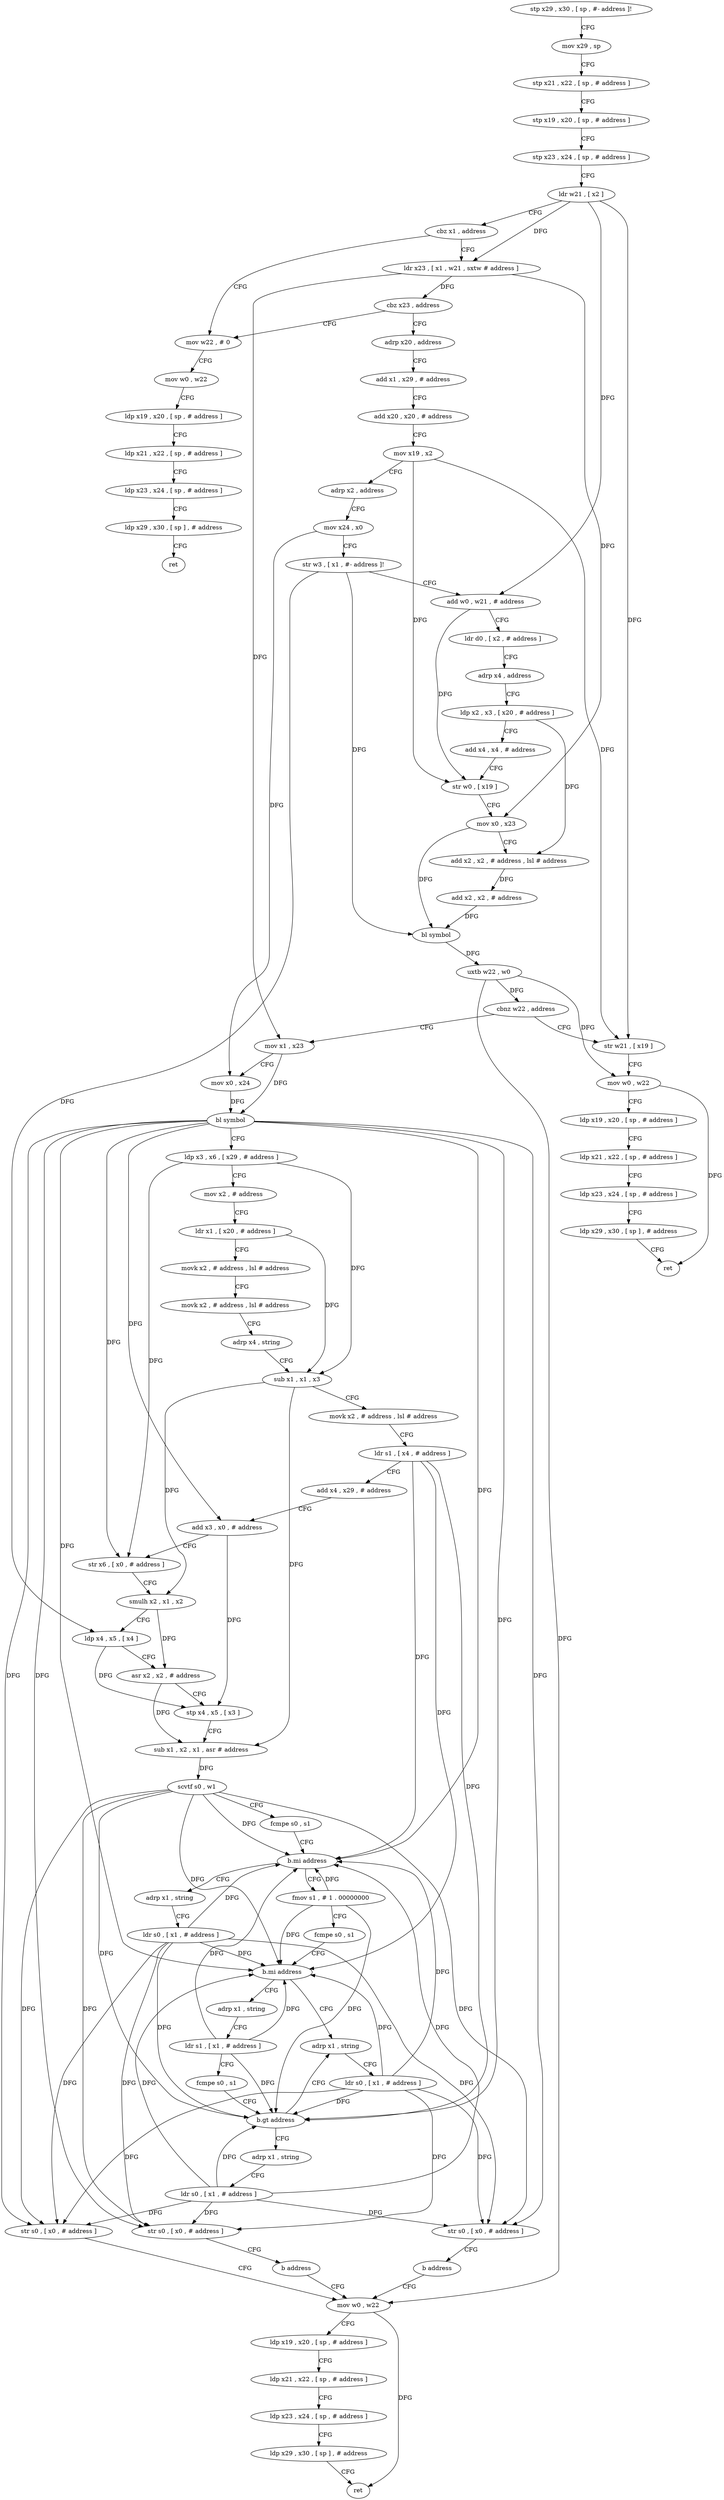digraph "func" {
"4258480" [label = "stp x29 , x30 , [ sp , #- address ]!" ]
"4258484" [label = "mov x29 , sp" ]
"4258488" [label = "stp x21 , x22 , [ sp , # address ]" ]
"4258492" [label = "stp x19 , x20 , [ sp , # address ]" ]
"4258496" [label = "stp x23 , x24 , [ sp , # address ]" ]
"4258500" [label = "ldr w21 , [ x2 ]" ]
"4258504" [label = "cbz x1 , address" ]
"4258624" [label = "mov w22 , # 0" ]
"4258508" [label = "ldr x23 , [ x1 , w21 , sxtw # address ]" ]
"4258628" [label = "mov w0 , w22" ]
"4258632" [label = "ldp x19 , x20 , [ sp , # address ]" ]
"4258636" [label = "ldp x21 , x22 , [ sp , # address ]" ]
"4258640" [label = "ldp x23 , x24 , [ sp , # address ]" ]
"4258644" [label = "ldp x29 , x30 , [ sp ] , # address" ]
"4258648" [label = "ret" ]
"4258512" [label = "cbz x23 , address" ]
"4258516" [label = "adrp x20 , address" ]
"4258520" [label = "add x1 , x29 , # address" ]
"4258524" [label = "add x20 , x20 , # address" ]
"4258528" [label = "mov x19 , x2" ]
"4258532" [label = "adrp x2 , address" ]
"4258536" [label = "mov x24 , x0" ]
"4258540" [label = "str w3 , [ x1 , #- address ]!" ]
"4258544" [label = "add w0 , w21 , # address" ]
"4258548" [label = "ldr d0 , [ x2 , # address ]" ]
"4258552" [label = "adrp x4 , address" ]
"4258556" [label = "ldp x2 , x3 , [ x20 , # address ]" ]
"4258560" [label = "add x4 , x4 , # address" ]
"4258564" [label = "str w0 , [ x19 ]" ]
"4258568" [label = "mov x0 , x23" ]
"4258572" [label = "add x2 , x2 , # address , lsl # address" ]
"4258576" [label = "add x2 , x2 , # address" ]
"4258580" [label = "bl symbol" ]
"4258584" [label = "uxtb w22 , w0" ]
"4258588" [label = "cbnz w22 , address" ]
"4258656" [label = "mov x1 , x23" ]
"4258592" [label = "str w21 , [ x19 ]" ]
"4258660" [label = "mov x0 , x24" ]
"4258664" [label = "bl symbol" ]
"4258668" [label = "ldp x3 , x6 , [ x29 , # address ]" ]
"4258672" [label = "mov x2 , # address" ]
"4258676" [label = "ldr x1 , [ x20 , # address ]" ]
"4258680" [label = "movk x2 , # address , lsl # address" ]
"4258684" [label = "movk x2 , # address , lsl # address" ]
"4258688" [label = "adrp x4 , string" ]
"4258692" [label = "sub x1 , x1 , x3" ]
"4258696" [label = "movk x2 , # address , lsl # address" ]
"4258700" [label = "ldr s1 , [ x4 , # address ]" ]
"4258704" [label = "add x4 , x29 , # address" ]
"4258708" [label = "add x3 , x0 , # address" ]
"4258712" [label = "str x6 , [ x0 , # address ]" ]
"4258716" [label = "smulh x2 , x1 , x2" ]
"4258720" [label = "ldp x4 , x5 , [ x4 ]" ]
"4258724" [label = "asr x2 , x2 , # address" ]
"4258728" [label = "stp x4 , x5 , [ x3 ]" ]
"4258732" [label = "sub x1 , x2 , x1 , asr # address" ]
"4258736" [label = "scvtf s0 , w1" ]
"4258740" [label = "fcmpe s0 , s1" ]
"4258744" [label = "b.mi address" ]
"4258832" [label = "adrp x1 , string" ]
"4258748" [label = "fmov s1 , # 1 . 00000000" ]
"4258596" [label = "mov w0 , w22" ]
"4258600" [label = "ldp x19 , x20 , [ sp , # address ]" ]
"4258604" [label = "ldp x21 , x22 , [ sp , # address ]" ]
"4258608" [label = "ldp x23 , x24 , [ sp , # address ]" ]
"4258612" [label = "ldp x29 , x30 , [ sp ] , # address" ]
"4258616" [label = "ret" ]
"4258836" [label = "ldr s0 , [ x1 , # address ]" ]
"4258840" [label = "str s0 , [ x0 , # address ]" ]
"4258844" [label = "b address" ]
"4258788" [label = "mov w0 , w22" ]
"4258752" [label = "fcmpe s0 , s1" ]
"4258756" [label = "b.mi address" ]
"4258816" [label = "adrp x1 , string" ]
"4258760" [label = "adrp x1 , string" ]
"4258792" [label = "ldp x19 , x20 , [ sp , # address ]" ]
"4258796" [label = "ldp x21 , x22 , [ sp , # address ]" ]
"4258800" [label = "ldp x23 , x24 , [ sp , # address ]" ]
"4258804" [label = "ldp x29 , x30 , [ sp ] , # address" ]
"4258808" [label = "ret" ]
"4258820" [label = "ldr s0 , [ x1 , # address ]" ]
"4258824" [label = "str s0 , [ x0 , # address ]" ]
"4258828" [label = "b address" ]
"4258764" [label = "ldr s1 , [ x1 , # address ]" ]
"4258768" [label = "fcmpe s0 , s1" ]
"4258772" [label = "b.gt address" ]
"4258776" [label = "adrp x1 , string" ]
"4258780" [label = "ldr s0 , [ x1 , # address ]" ]
"4258784" [label = "str s0 , [ x0 , # address ]" ]
"4258480" -> "4258484" [ label = "CFG" ]
"4258484" -> "4258488" [ label = "CFG" ]
"4258488" -> "4258492" [ label = "CFG" ]
"4258492" -> "4258496" [ label = "CFG" ]
"4258496" -> "4258500" [ label = "CFG" ]
"4258500" -> "4258504" [ label = "CFG" ]
"4258500" -> "4258508" [ label = "DFG" ]
"4258500" -> "4258544" [ label = "DFG" ]
"4258500" -> "4258592" [ label = "DFG" ]
"4258504" -> "4258624" [ label = "CFG" ]
"4258504" -> "4258508" [ label = "CFG" ]
"4258624" -> "4258628" [ label = "CFG" ]
"4258508" -> "4258512" [ label = "DFG" ]
"4258508" -> "4258568" [ label = "DFG" ]
"4258508" -> "4258656" [ label = "DFG" ]
"4258628" -> "4258632" [ label = "CFG" ]
"4258632" -> "4258636" [ label = "CFG" ]
"4258636" -> "4258640" [ label = "CFG" ]
"4258640" -> "4258644" [ label = "CFG" ]
"4258644" -> "4258648" [ label = "CFG" ]
"4258512" -> "4258624" [ label = "CFG" ]
"4258512" -> "4258516" [ label = "CFG" ]
"4258516" -> "4258520" [ label = "CFG" ]
"4258520" -> "4258524" [ label = "CFG" ]
"4258524" -> "4258528" [ label = "CFG" ]
"4258528" -> "4258532" [ label = "CFG" ]
"4258528" -> "4258564" [ label = "DFG" ]
"4258528" -> "4258592" [ label = "DFG" ]
"4258532" -> "4258536" [ label = "CFG" ]
"4258536" -> "4258540" [ label = "CFG" ]
"4258536" -> "4258660" [ label = "DFG" ]
"4258540" -> "4258544" [ label = "CFG" ]
"4258540" -> "4258580" [ label = "DFG" ]
"4258540" -> "4258720" [ label = "DFG" ]
"4258544" -> "4258548" [ label = "CFG" ]
"4258544" -> "4258564" [ label = "DFG" ]
"4258548" -> "4258552" [ label = "CFG" ]
"4258552" -> "4258556" [ label = "CFG" ]
"4258556" -> "4258560" [ label = "CFG" ]
"4258556" -> "4258572" [ label = "DFG" ]
"4258560" -> "4258564" [ label = "CFG" ]
"4258564" -> "4258568" [ label = "CFG" ]
"4258568" -> "4258572" [ label = "CFG" ]
"4258568" -> "4258580" [ label = "DFG" ]
"4258572" -> "4258576" [ label = "DFG" ]
"4258576" -> "4258580" [ label = "DFG" ]
"4258580" -> "4258584" [ label = "DFG" ]
"4258584" -> "4258588" [ label = "DFG" ]
"4258584" -> "4258596" [ label = "DFG" ]
"4258584" -> "4258788" [ label = "DFG" ]
"4258588" -> "4258656" [ label = "CFG" ]
"4258588" -> "4258592" [ label = "CFG" ]
"4258656" -> "4258660" [ label = "CFG" ]
"4258656" -> "4258664" [ label = "DFG" ]
"4258592" -> "4258596" [ label = "CFG" ]
"4258660" -> "4258664" [ label = "DFG" ]
"4258664" -> "4258668" [ label = "CFG" ]
"4258664" -> "4258708" [ label = "DFG" ]
"4258664" -> "4258712" [ label = "DFG" ]
"4258664" -> "4258840" [ label = "DFG" ]
"4258664" -> "4258824" [ label = "DFG" ]
"4258664" -> "4258784" [ label = "DFG" ]
"4258664" -> "4258744" [ label = "DFG" ]
"4258664" -> "4258756" [ label = "DFG" ]
"4258664" -> "4258772" [ label = "DFG" ]
"4258668" -> "4258672" [ label = "CFG" ]
"4258668" -> "4258692" [ label = "DFG" ]
"4258668" -> "4258712" [ label = "DFG" ]
"4258672" -> "4258676" [ label = "CFG" ]
"4258676" -> "4258680" [ label = "CFG" ]
"4258676" -> "4258692" [ label = "DFG" ]
"4258680" -> "4258684" [ label = "CFG" ]
"4258684" -> "4258688" [ label = "CFG" ]
"4258688" -> "4258692" [ label = "CFG" ]
"4258692" -> "4258696" [ label = "CFG" ]
"4258692" -> "4258716" [ label = "DFG" ]
"4258692" -> "4258732" [ label = "DFG" ]
"4258696" -> "4258700" [ label = "CFG" ]
"4258700" -> "4258704" [ label = "CFG" ]
"4258700" -> "4258744" [ label = "DFG" ]
"4258700" -> "4258756" [ label = "DFG" ]
"4258700" -> "4258772" [ label = "DFG" ]
"4258704" -> "4258708" [ label = "CFG" ]
"4258708" -> "4258712" [ label = "CFG" ]
"4258708" -> "4258728" [ label = "DFG" ]
"4258712" -> "4258716" [ label = "CFG" ]
"4258716" -> "4258720" [ label = "CFG" ]
"4258716" -> "4258724" [ label = "DFG" ]
"4258720" -> "4258724" [ label = "CFG" ]
"4258720" -> "4258728" [ label = "DFG" ]
"4258724" -> "4258728" [ label = "CFG" ]
"4258724" -> "4258732" [ label = "DFG" ]
"4258728" -> "4258732" [ label = "CFG" ]
"4258732" -> "4258736" [ label = "DFG" ]
"4258736" -> "4258740" [ label = "CFG" ]
"4258736" -> "4258744" [ label = "DFG" ]
"4258736" -> "4258840" [ label = "DFG" ]
"4258736" -> "4258756" [ label = "DFG" ]
"4258736" -> "4258824" [ label = "DFG" ]
"4258736" -> "4258772" [ label = "DFG" ]
"4258736" -> "4258784" [ label = "DFG" ]
"4258740" -> "4258744" [ label = "CFG" ]
"4258744" -> "4258832" [ label = "CFG" ]
"4258744" -> "4258748" [ label = "CFG" ]
"4258832" -> "4258836" [ label = "CFG" ]
"4258748" -> "4258752" [ label = "CFG" ]
"4258748" -> "4258744" [ label = "DFG" ]
"4258748" -> "4258756" [ label = "DFG" ]
"4258748" -> "4258772" [ label = "DFG" ]
"4258596" -> "4258600" [ label = "CFG" ]
"4258596" -> "4258616" [ label = "DFG" ]
"4258600" -> "4258604" [ label = "CFG" ]
"4258604" -> "4258608" [ label = "CFG" ]
"4258608" -> "4258612" [ label = "CFG" ]
"4258612" -> "4258616" [ label = "CFG" ]
"4258836" -> "4258840" [ label = "DFG" ]
"4258836" -> "4258744" [ label = "DFG" ]
"4258836" -> "4258756" [ label = "DFG" ]
"4258836" -> "4258824" [ label = "DFG" ]
"4258836" -> "4258772" [ label = "DFG" ]
"4258836" -> "4258784" [ label = "DFG" ]
"4258840" -> "4258844" [ label = "CFG" ]
"4258844" -> "4258788" [ label = "CFG" ]
"4258788" -> "4258792" [ label = "CFG" ]
"4258788" -> "4258808" [ label = "DFG" ]
"4258752" -> "4258756" [ label = "CFG" ]
"4258756" -> "4258816" [ label = "CFG" ]
"4258756" -> "4258760" [ label = "CFG" ]
"4258816" -> "4258820" [ label = "CFG" ]
"4258760" -> "4258764" [ label = "CFG" ]
"4258792" -> "4258796" [ label = "CFG" ]
"4258796" -> "4258800" [ label = "CFG" ]
"4258800" -> "4258804" [ label = "CFG" ]
"4258804" -> "4258808" [ label = "CFG" ]
"4258820" -> "4258824" [ label = "DFG" ]
"4258820" -> "4258840" [ label = "DFG" ]
"4258820" -> "4258744" [ label = "DFG" ]
"4258820" -> "4258756" [ label = "DFG" ]
"4258820" -> "4258772" [ label = "DFG" ]
"4258820" -> "4258784" [ label = "DFG" ]
"4258824" -> "4258828" [ label = "CFG" ]
"4258828" -> "4258788" [ label = "CFG" ]
"4258764" -> "4258768" [ label = "CFG" ]
"4258764" -> "4258744" [ label = "DFG" ]
"4258764" -> "4258756" [ label = "DFG" ]
"4258764" -> "4258772" [ label = "DFG" ]
"4258768" -> "4258772" [ label = "CFG" ]
"4258772" -> "4258816" [ label = "CFG" ]
"4258772" -> "4258776" [ label = "CFG" ]
"4258776" -> "4258780" [ label = "CFG" ]
"4258780" -> "4258784" [ label = "DFG" ]
"4258780" -> "4258840" [ label = "DFG" ]
"4258780" -> "4258824" [ label = "DFG" ]
"4258780" -> "4258744" [ label = "DFG" ]
"4258780" -> "4258756" [ label = "DFG" ]
"4258780" -> "4258772" [ label = "DFG" ]
"4258784" -> "4258788" [ label = "CFG" ]
}
